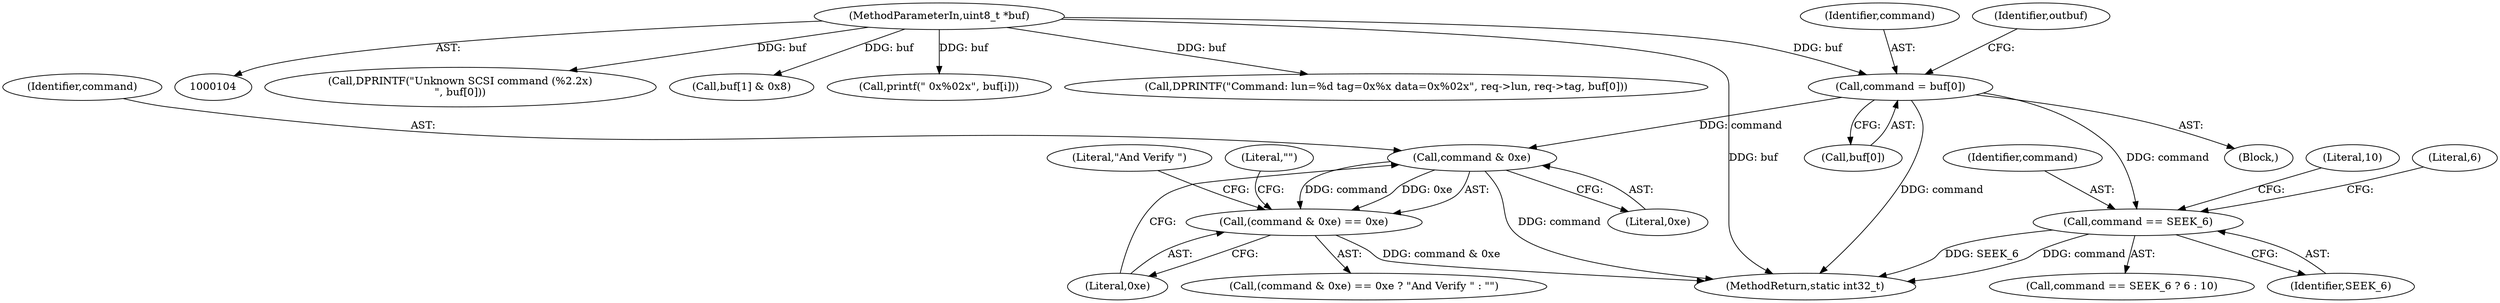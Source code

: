digraph "0_qemu_7285477ab11831b1cf56e45878a89170dd06d9b9_4@array" {
"1000128" [label="(Call,command = buf[0])"];
"1000106" [label="(MethodParameterIn,uint8_t *buf)"];
"1000347" [label="(Call,command & 0xe)"];
"1000346" [label="(Call,(command & 0xe) == 0xe)"];
"1000454" [label="(Call,command == SEEK_6)"];
"1000348" [label="(Identifier,command)"];
"1000562" [label="(Call,DPRINTF(\"Unknown SCSI command (%2.2x)\n\", buf[0]))"];
"1000128" [label="(Call,command = buf[0])"];
"1000349" [label="(Literal,0xe)"];
"1000345" [label="(Call,(command & 0xe) == 0xe ? \"And Verify \" : \"\")"];
"1000523" [label="(Call,buf[1] & 0x8)"];
"1000130" [label="(Call,buf[0])"];
"1000458" [label="(Literal,10)"];
"1000171" [label="(Call,printf(\" 0x%02x\", buf[i]))"];
"1000453" [label="(Call,command == SEEK_6 ? 6 : 10)"];
"1000142" [label="(Call,DPRINTF(\"Command: lun=%d tag=0x%x data=0x%02x\", req->lun, req->tag, buf[0]))"];
"1000650" [label="(MethodReturn,static int32_t)"];
"1000457" [label="(Literal,6)"];
"1000346" [label="(Call,(command & 0xe) == 0xe)"];
"1000129" [label="(Identifier,command)"];
"1000107" [label="(Block,)"];
"1000106" [label="(MethodParameterIn,uint8_t *buf)"];
"1000347" [label="(Call,command & 0xe)"];
"1000454" [label="(Call,command == SEEK_6)"];
"1000350" [label="(Literal,0xe)"];
"1000134" [label="(Identifier,outbuf)"];
"1000455" [label="(Identifier,command)"];
"1000352" [label="(Literal,\"\")"];
"1000456" [label="(Identifier,SEEK_6)"];
"1000351" [label="(Literal,\"And Verify \")"];
"1000128" -> "1000107"  [label="AST: "];
"1000128" -> "1000130"  [label="CFG: "];
"1000129" -> "1000128"  [label="AST: "];
"1000130" -> "1000128"  [label="AST: "];
"1000134" -> "1000128"  [label="CFG: "];
"1000128" -> "1000650"  [label="DDG: command"];
"1000106" -> "1000128"  [label="DDG: buf"];
"1000128" -> "1000347"  [label="DDG: command"];
"1000128" -> "1000454"  [label="DDG: command"];
"1000106" -> "1000104"  [label="AST: "];
"1000106" -> "1000650"  [label="DDG: buf"];
"1000106" -> "1000142"  [label="DDG: buf"];
"1000106" -> "1000171"  [label="DDG: buf"];
"1000106" -> "1000523"  [label="DDG: buf"];
"1000106" -> "1000562"  [label="DDG: buf"];
"1000347" -> "1000346"  [label="AST: "];
"1000347" -> "1000349"  [label="CFG: "];
"1000348" -> "1000347"  [label="AST: "];
"1000349" -> "1000347"  [label="AST: "];
"1000350" -> "1000347"  [label="CFG: "];
"1000347" -> "1000650"  [label="DDG: command"];
"1000347" -> "1000346"  [label="DDG: command"];
"1000347" -> "1000346"  [label="DDG: 0xe"];
"1000346" -> "1000345"  [label="AST: "];
"1000346" -> "1000350"  [label="CFG: "];
"1000350" -> "1000346"  [label="AST: "];
"1000351" -> "1000346"  [label="CFG: "];
"1000352" -> "1000346"  [label="CFG: "];
"1000346" -> "1000650"  [label="DDG: command & 0xe"];
"1000454" -> "1000453"  [label="AST: "];
"1000454" -> "1000456"  [label="CFG: "];
"1000455" -> "1000454"  [label="AST: "];
"1000456" -> "1000454"  [label="AST: "];
"1000457" -> "1000454"  [label="CFG: "];
"1000458" -> "1000454"  [label="CFG: "];
"1000454" -> "1000650"  [label="DDG: command"];
"1000454" -> "1000650"  [label="DDG: SEEK_6"];
}
